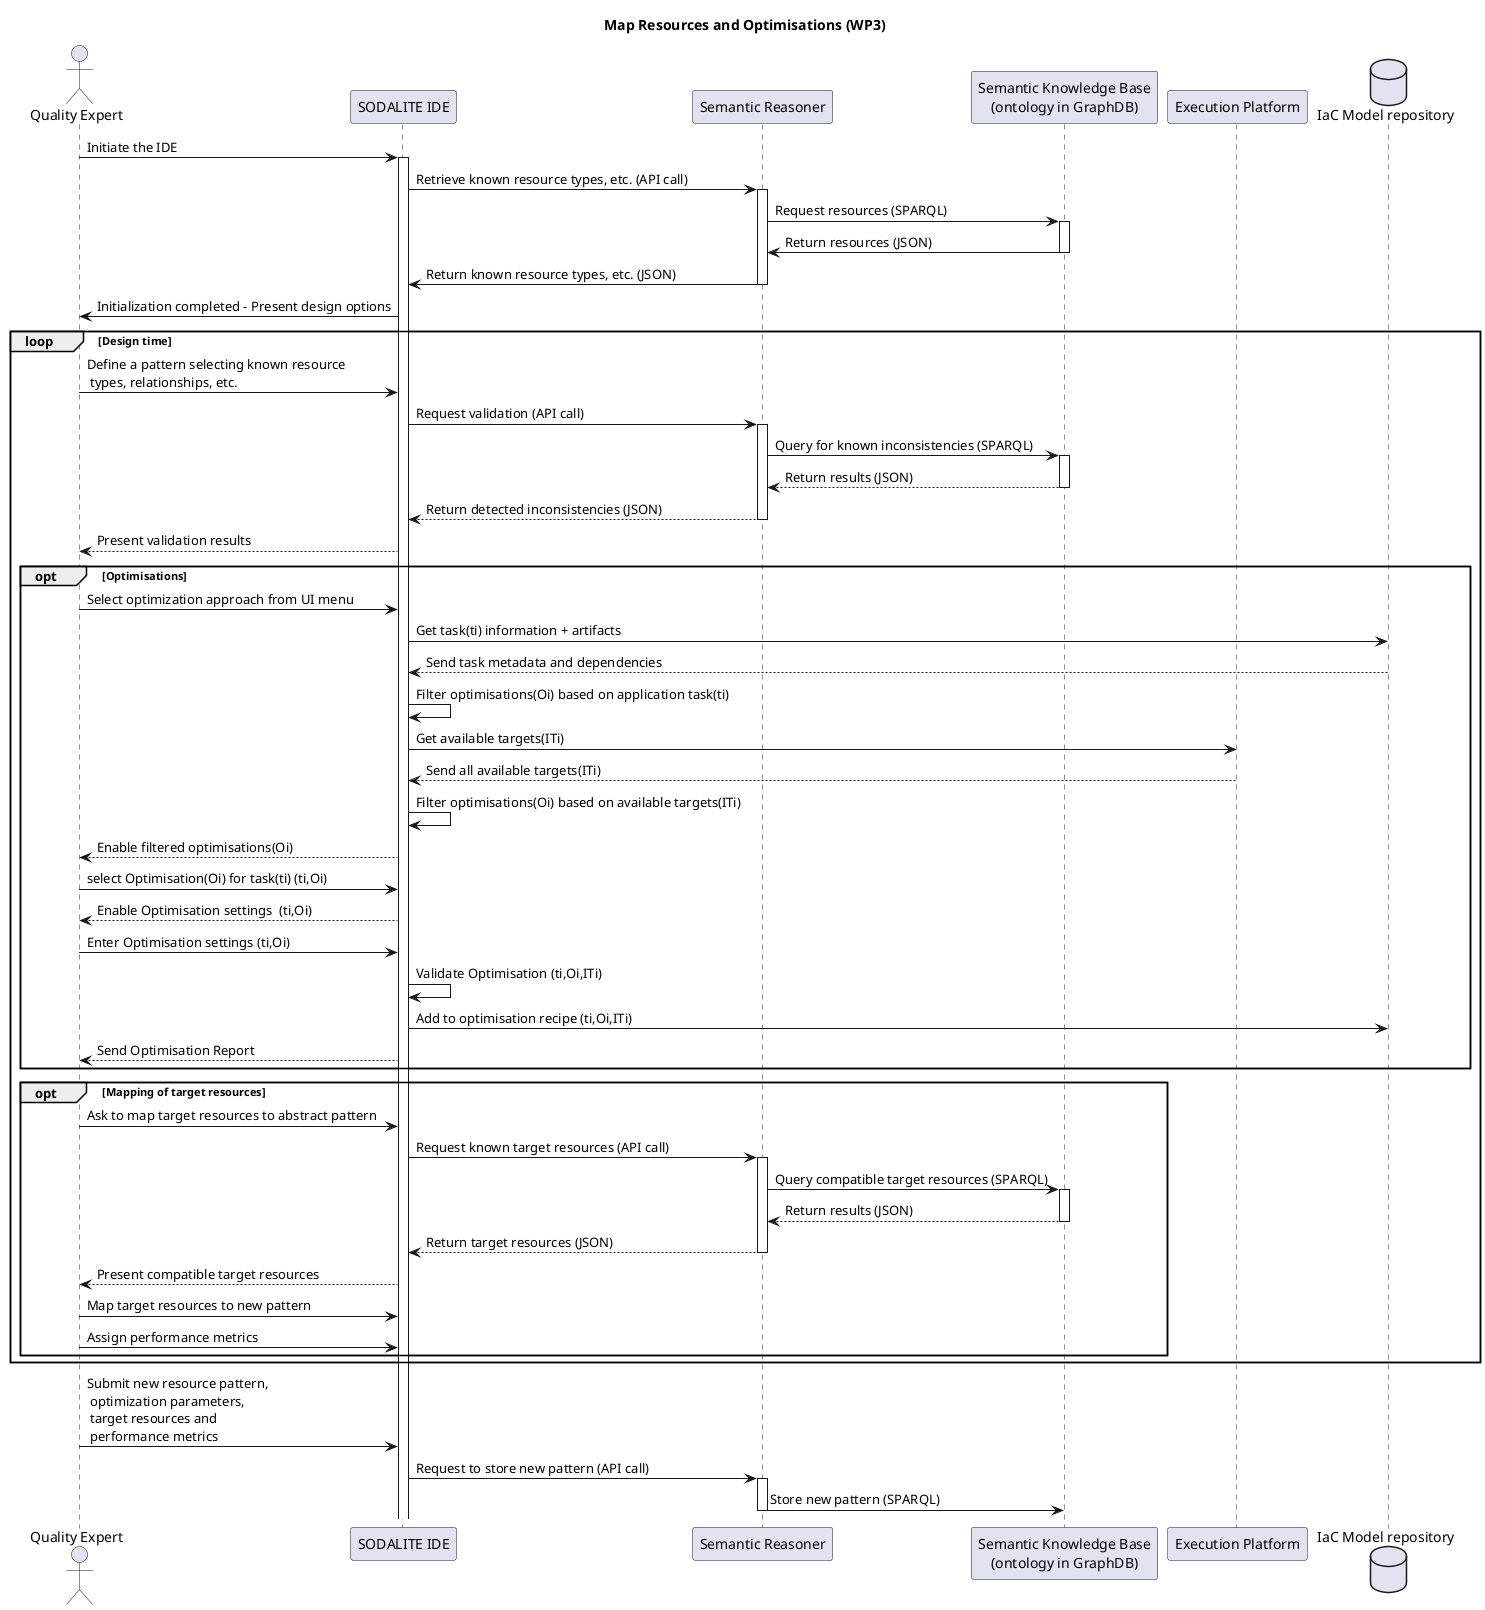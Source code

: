 @startuml

title Map Resources and Optimisations (WP3)

actor "Quality Expert" as qe
participant "SODALITE IDE" as ide
participant "Semantic Reasoner" as reasoner
participant "Semantic Knowledge Base\n(ontology in GraphDB)" as ontology
participant "Execution Platform" as res
database "IaC Model repository" as iac

qe->ide: Initiate the IDE
activate ide
ide->reasoner: Retrieve known resource types, etc. (API call)
activate reasoner
reasoner->ontology: Request resources (SPARQL)
activate ontology
ontology->reasoner: Return resources (JSON)
deactivate ontology
reasoner->ide: Return known resource types, etc. (JSON)
deactivate reasoner
ide->qe: Initialization completed - Present design options

loop Design time
    qe->ide: Define a pattern selecting known resource\n types, relationships, etc.
    ide->reasoner: Request validation (API call)
    activate reasoner
    reasoner->ontology: Query for known inconsistencies (SPARQL)
    activate ontology
    ontology-->reasoner: Return results (JSON)
    deactivate ontology
    reasoner-->ide: Return detected inconsistencies (JSON)
    deactivate reasoner
    ide-->qe: Present validation results

    opt Optimisations
        qe->ide: Select optimization approach from UI menu
        ide->iac: Get task(ti) information + artifacts
        iac-->ide: Send task metadata and dependencies
        ide->ide: Filter optimisations(Oi) based on application task(ti)
        ide->res: Get available targets(ITi)
        res-->ide: Send all available targets(ITi)
        ide->ide: Filter optimisations(Oi) based on available targets(ITi)
        ide-->qe: Enable filtered optimisations(Oi)
        qe->ide: select Optimisation(Oi) for task(ti) (ti,Oi)
        ide --> qe:  Enable Optimisation settings  (ti,Oi)
        qe  -> ide: Enter Optimisation settings (ti,Oi)
        ide -> ide: Validate Optimisation (ti,Oi,ITi)
        ide -> iac: Add to optimisation recipe (ti,Oi,ITi)
        ide --> qe:  Send Optimisation Report
    end

    opt Mapping of target resources
        qe->ide: Ask to map target resources to abstract pattern
        ide->reasoner: Request known target resources (API call)
        activate reasoner
        reasoner->ontology: Query compatible target resources (SPARQL)
        activate ontology
        ontology-->reasoner: Return results (JSON)
        deactivate ontology
        reasoner-->ide: Return target resources (JSON)
        deactivate reasoner
        ide-->qe: Present compatible target resources
        qe->ide: Map target resources to new pattern
        qe->ide: Assign performance metrics
    end
end

qe->ide: Submit new resource pattern,\n optimization parameters,\n target resources and\n performance metrics
ide->reasoner: Request to store new pattern (API call)
activate reasoner
reasoner->ontology: Store new pattern (SPARQL)
deactivate reasoner

@enduml
